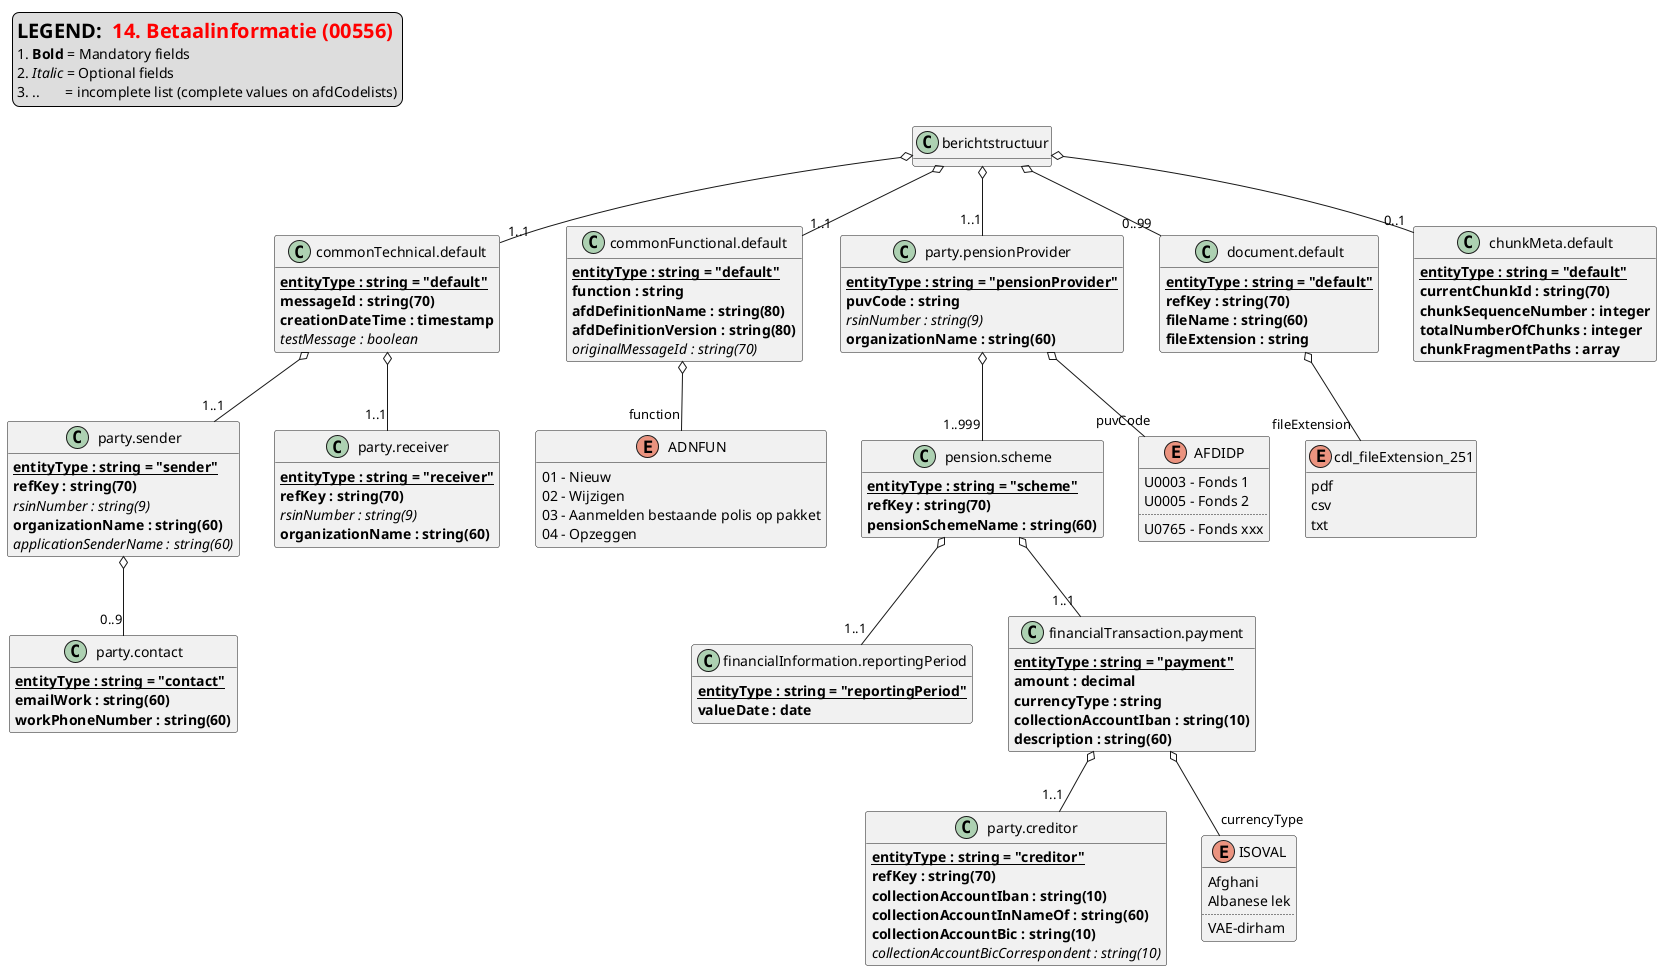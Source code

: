 @startuml
hide methods
set separator none

legend top left
<size:20><b>LEGEND: </b> <color:red><b>14. Betaalinformatie (00556)</b></color></size>
1. <b>Bold</b> = Mandatory fields
2. <i>Italic</i> = Optional fields
3. ..       = incomplete list (complete values on afdCodelists)
end legend

class berichtstructuur {}

class commonTechnical.default {
    {static} **entityType : string = "default"**
    {field} **messageId : string(70)**
    {field} **creationDateTime : timestamp**
    {field} <i>testMessage : boolean</i>
}

class party.sender {
    {static} **entityType : string = "sender"**
    {field} **refKey : string(70)**
    {field} <i>rsinNumber : string(9)</i>
    {field} **organizationName : string(60)**
    {field} <i>applicationSenderName : string(60)</i>
}

class party.contact {
    {static} **entityType : string = "contact"**
    {field} **emailWork : string(60)**
    {field} **workPhoneNumber : string(60)**
}

class party.receiver {
    {static} **entityType : string = "receiver"**
    {field} **refKey : string(70)**
    {field} <i>rsinNumber : string(9)</i>
    {field} **organizationName : string(60)**
}

class commonFunctional.default {
    {static} **entityType : string = "default"**
    {field} **function : string**
    {field} **afdDefinitionName : string(80)**
    {field} **afdDefinitionVersion : string(80)**
    {field} <i>originalMessageId : string(70)</i>
}

class party.pensionProvider {
    {static} **entityType : string = "pensionProvider"**
    {field} **puvCode : string**
    {field} <i>rsinNumber : string(9)</i>
    {field} **organizationName : string(60)**
}

class pension.scheme {
    {static} **entityType : string = "scheme"**
    {field} **refKey : string(70)**
    {field} **pensionSchemeName : string(60)**
}

class financialInformation.reportingPeriod {
    {static} **entityType : string = "reportingPeriod"**
    {field} **valueDate : date**
}

class financialTransaction.payment {
    {static} **entityType : string = "payment"**
    {field} **amount : decimal**
    {field} **currencyType : string**
    {field} **collectionAccountIban : string(10)**
    {field} **description : string(60)**
}

class party.creditor {
    {static} **entityType : string = "creditor"**
    {field} **refKey : string(70)**
    {field} **collectionAccountIban : string(10)**
    {field} **collectionAccountInNameOf : string(60)**
    {field} **collectionAccountBic : string(10)**
    {field} <i>collectionAccountBicCorrespondent : string(10)</i>
}

class document.default {
    {static} **entityType : string = "default"**
    {field} **refKey : string(70)**
    {field} **fileName : string(60)**
    {field} **fileExtension : string**
}

class chunkMeta.default {
    {static} **entityType : string = "default"**
    {field} **currentChunkId : string(70)**
    {field} **chunkSequenceNumber : integer**
    {field} **totalNumberOfChunks : integer**
    {field} **chunkFragmentPaths : array**
}

enum ADNFUN {
    01 - Nieuw
    02 - Wijzigen
    03 - Aanmelden bestaande polis op pakket
    04 - Opzeggen
}


enum AFDIDP {
    U0003 - Fonds 1
    U0005 - Fonds 2
    ..
    U0765 - Fonds xxx
}


enum ISOVAL {
    Afghani 
    Albanese lek 
    ..
    VAE-dirham 
}


enum cdl_fileExtension_251 {
    pdf
    csv
    txt
}


berichtstructuur o-- "0..1" chunkMeta.default
berichtstructuur o-- "1..1" commonFunctional.default
berichtstructuur o-- "1..1" commonTechnical.default
berichtstructuur o-- "0..99" document.default
berichtstructuur o-- "1..1" party.pensionProvider
commonTechnical.default o-- "1..1" party.receiver
commonTechnical.default o-- "1..1" party.sender
financialTransaction.payment o-- "1..1" party.creditor
party.pensionProvider o-- "1..999" pension.scheme
party.sender o-- "0..9" party.contact
pension.scheme o-- "1..1" financialInformation.reportingPeriod
pension.scheme o-- "1..1" financialTransaction.payment
commonFunctional.default o-- "function" ADNFUN
document.default o-- "fileExtension" cdl_fileExtension_251
financialTransaction.payment o-- "currencyType" ISOVAL
party.pensionProvider o-- "puvCode" AFDIDP
@enduml